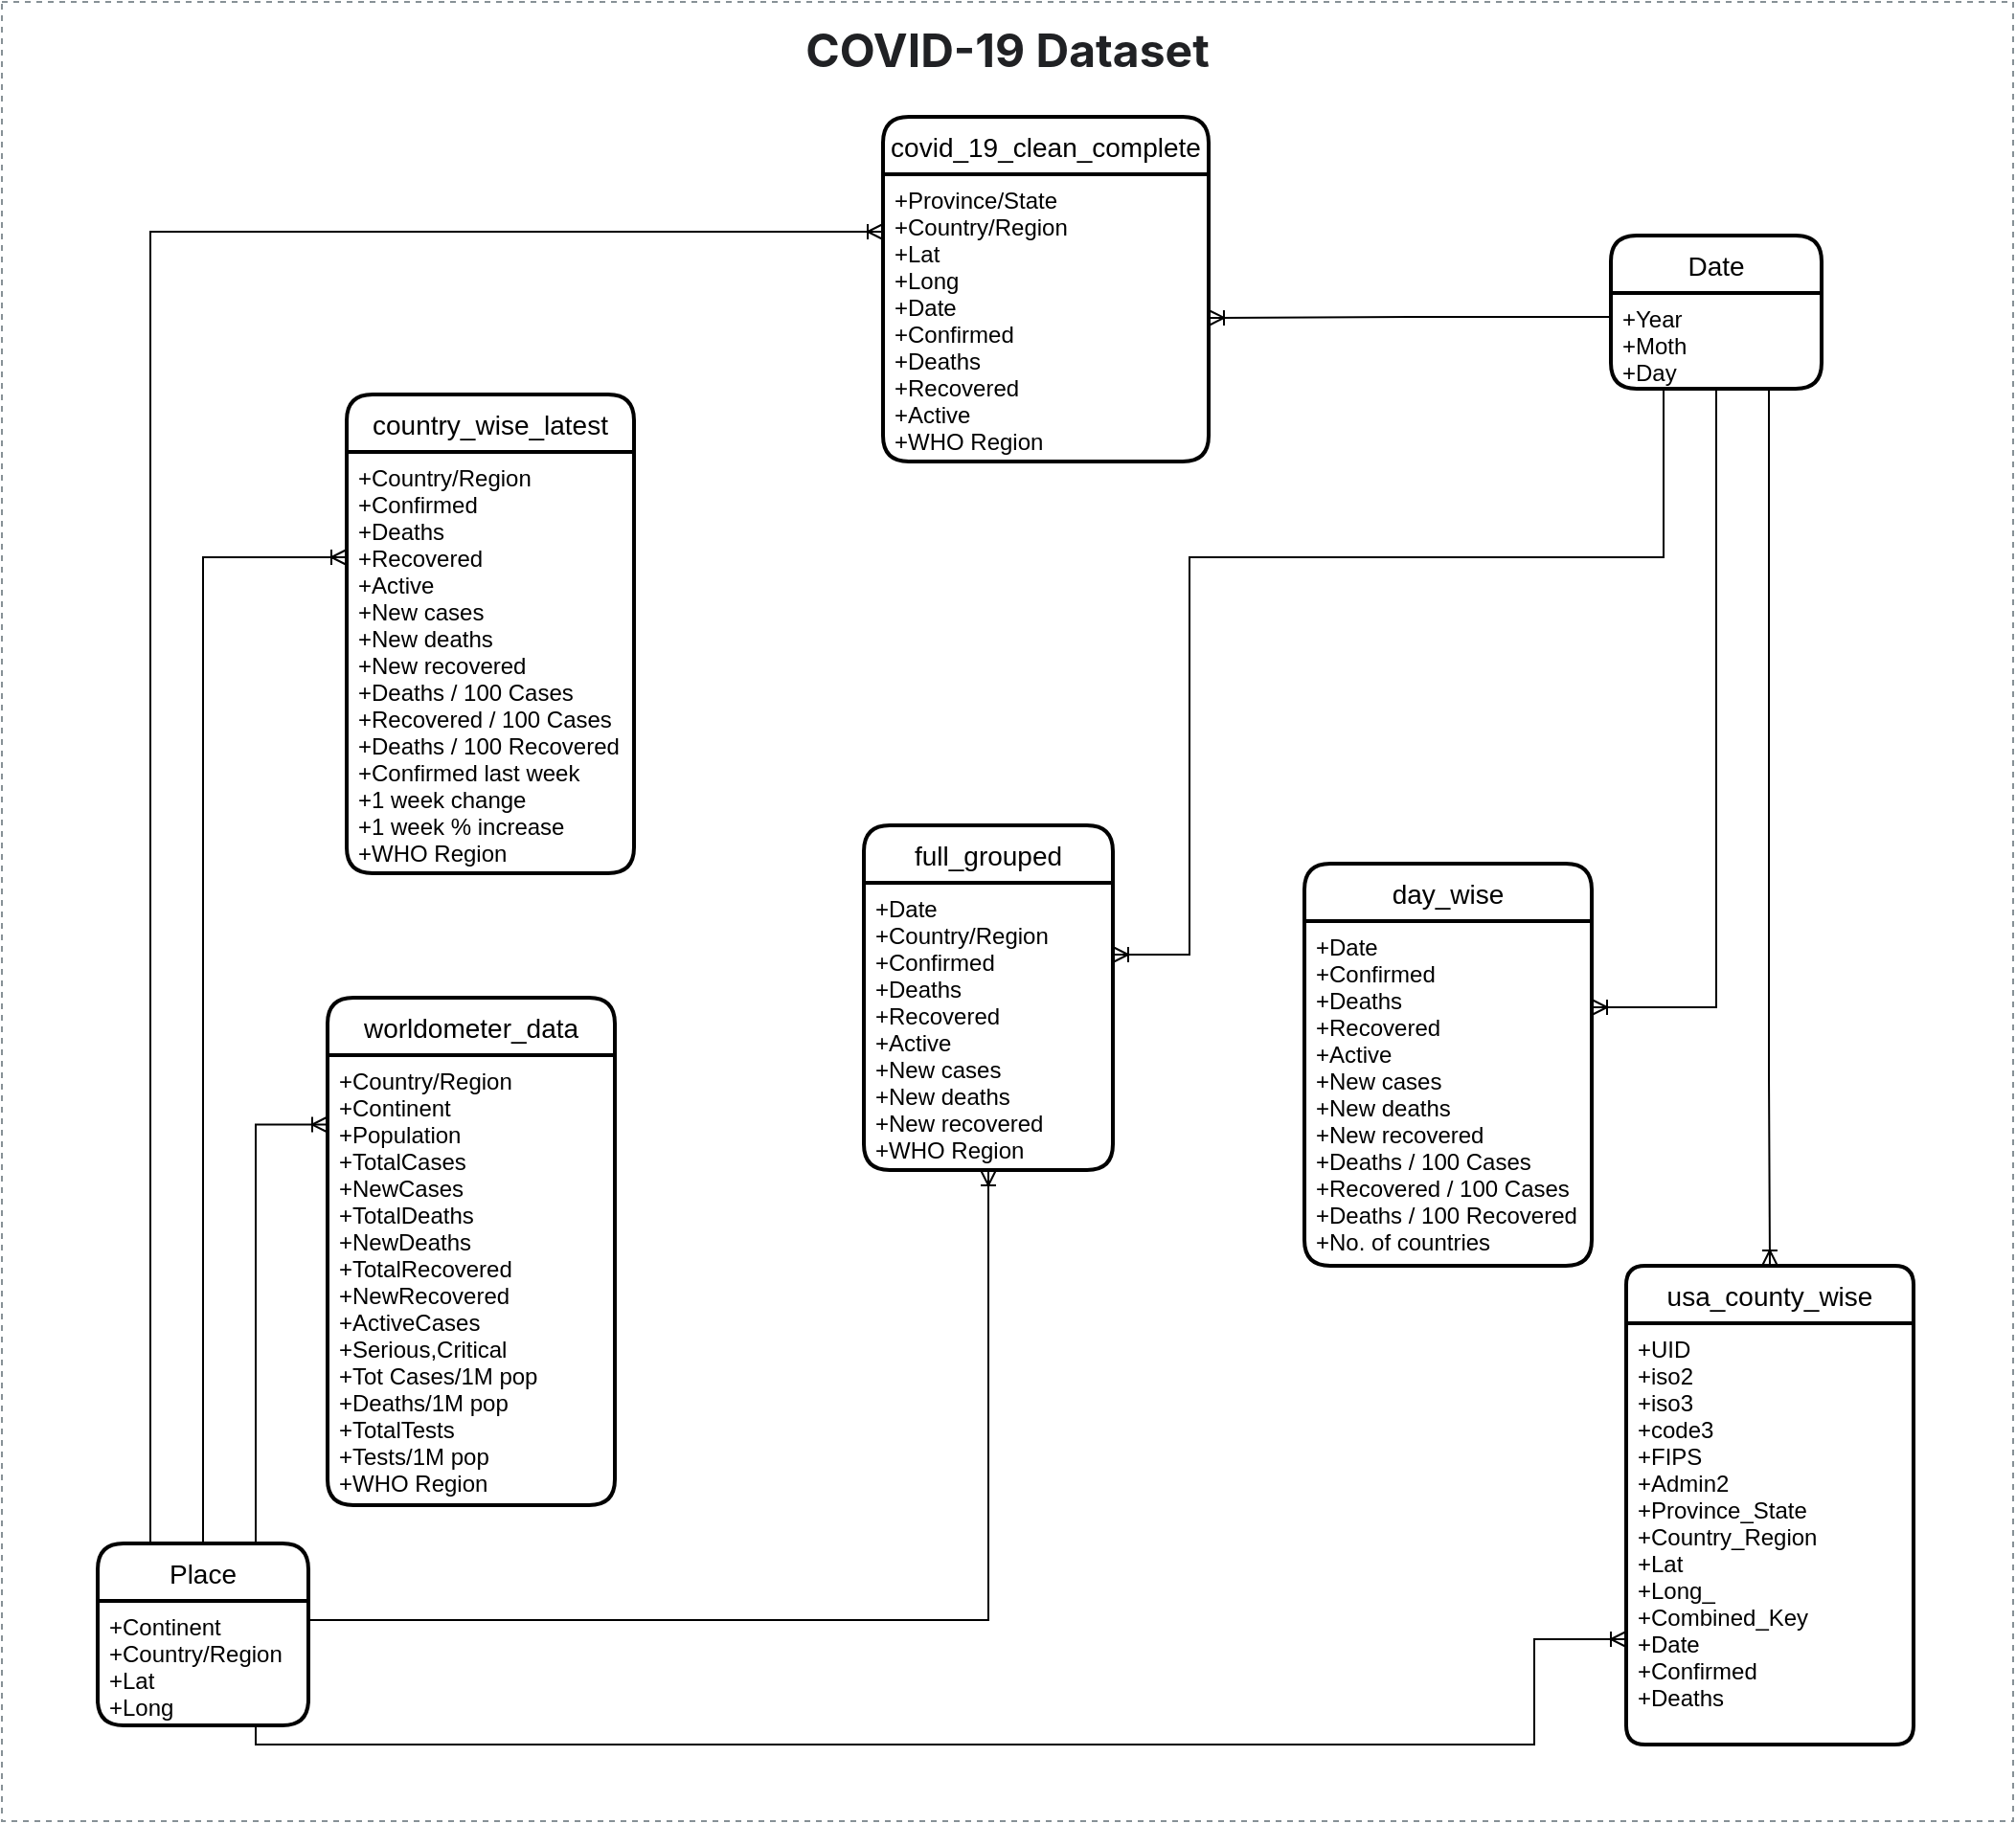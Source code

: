 <mxfile version="21.0.6" type="device"><diagram id="R2lEEEUBdFMjLlhIrx00" name="Page-1"><mxGraphModel dx="2049" dy="1190" grid="1" gridSize="10" guides="1" tooltips="1" connect="1" arrows="1" fold="1" page="1" pageScale="1" pageWidth="850" pageHeight="1100" math="0" shadow="0" extFonts="Permanent Marker^https://fonts.googleapis.com/css?family=Permanent+Marker"><root><mxCell id="0"/><mxCell id="1" parent="0"/><mxCell id="2EUgMlkmEK6gfJjUMG5a-5" value="country_wise_latest" style="swimlane;childLayout=stackLayout;horizontal=1;startSize=30;horizontalStack=0;rounded=1;fontSize=14;fontStyle=0;strokeWidth=2;resizeParent=0;resizeLast=1;shadow=0;dashed=0;align=center;" parent="1" vertex="1"><mxGeometry x="360" y="215" width="150" height="250" as="geometry"/></mxCell><mxCell id="2EUgMlkmEK6gfJjUMG5a-6" value="+Country/Region&#10;+Confirmed&#10;+Deaths&#10;+Recovered&#10;+Active&#10;+New cases&#10;+New deaths&#10;+New recovered&#10;+Deaths / 100 Cases&#10;+Recovered / 100 Cases&#10;+Deaths / 100 Recovered&#10;+Confirmed last week&#10;+1 week change&#10;+1 week % increase&#10;+WHO Region" style="align=left;strokeColor=none;fillColor=none;spacingLeft=4;fontSize=12;verticalAlign=top;resizable=0;rotatable=0;part=1;" parent="2EUgMlkmEK6gfJjUMG5a-5" vertex="1"><mxGeometry y="30" width="150" height="220" as="geometry"/></mxCell><mxCell id="2EUgMlkmEK6gfJjUMG5a-26" value="day_wise" style="swimlane;childLayout=stackLayout;horizontal=1;startSize=30;horizontalStack=0;rounded=1;fontSize=14;fontStyle=0;strokeWidth=2;resizeParent=0;resizeLast=1;shadow=0;dashed=0;align=center;" parent="1" vertex="1"><mxGeometry x="860" y="460" width="150" height="210" as="geometry"/></mxCell><mxCell id="2EUgMlkmEK6gfJjUMG5a-27" value="+Date&#10;+Confirmed&#10;+Deaths&#10;+Recovered&#10;+Active&#10;+New cases&#10;+New deaths&#10;+New recovered&#10;+Deaths / 100 Cases&#10;+Recovered / 100 Cases&#10;+Deaths / 100 Recovered&#10;+No. of countries" style="align=left;strokeColor=none;fillColor=none;spacingLeft=4;fontSize=12;verticalAlign=top;resizable=0;rotatable=0;part=1;" parent="2EUgMlkmEK6gfJjUMG5a-26" vertex="1"><mxGeometry y="30" width="150" height="180" as="geometry"/></mxCell><mxCell id="2EUgMlkmEK6gfJjUMG5a-28" value="full_grouped" style="swimlane;childLayout=stackLayout;horizontal=1;startSize=30;horizontalStack=0;rounded=1;fontSize=14;fontStyle=0;strokeWidth=2;resizeParent=0;resizeLast=1;shadow=0;dashed=0;align=center;" parent="1" vertex="1"><mxGeometry x="630" y="440" width="130" height="180" as="geometry"><mxRectangle x="840" y="390" width="120" height="30" as="alternateBounds"/></mxGeometry></mxCell><mxCell id="2EUgMlkmEK6gfJjUMG5a-29" value="+Date&#10;+Country/Region&#10;+Confirmed&#10;+Deaths&#10;+Recovered&#10;+Active&#10;+New cases&#10;+New deaths&#10;+New recovered&#10;+WHO Region" style="align=left;strokeColor=none;fillColor=none;spacingLeft=4;fontSize=12;verticalAlign=top;resizable=0;rotatable=0;part=1;" parent="2EUgMlkmEK6gfJjUMG5a-28" vertex="1"><mxGeometry y="30" width="130" height="150" as="geometry"/></mxCell><mxCell id="2EUgMlkmEK6gfJjUMG5a-30" value="covid_19_clean_complete" style="swimlane;childLayout=stackLayout;horizontal=1;startSize=30;horizontalStack=0;rounded=1;fontSize=14;fontStyle=0;strokeWidth=2;resizeParent=0;resizeLast=1;shadow=0;dashed=0;align=center;" parent="1" vertex="1"><mxGeometry x="640" y="70" width="170" height="180" as="geometry"/></mxCell><mxCell id="2EUgMlkmEK6gfJjUMG5a-31" value="+Province/State&#10;+Country/Region&#10;+Lat&#10;+Long&#10;+Date&#10;+Confirmed&#10;+Deaths&#10;+Recovered&#10;+Active&#10;+WHO Region" style="align=left;strokeColor=none;fillColor=none;spacingLeft=4;fontSize=12;verticalAlign=top;resizable=0;rotatable=0;part=1;" parent="2EUgMlkmEK6gfJjUMG5a-30" vertex="1"><mxGeometry y="30" width="170" height="150" as="geometry"/></mxCell><mxCell id="2EUgMlkmEK6gfJjUMG5a-32" value="usa_county_wise" style="swimlane;childLayout=stackLayout;horizontal=1;startSize=30;horizontalStack=0;rounded=1;fontSize=14;fontStyle=0;strokeWidth=2;resizeParent=0;resizeLast=1;shadow=0;dashed=0;align=center;arcSize=11;" parent="1" vertex="1"><mxGeometry x="1028" y="670" width="150" height="250" as="geometry"/></mxCell><mxCell id="2EUgMlkmEK6gfJjUMG5a-38" value="+UID&#10;+iso2&#10;+iso3&#10;+code3&#10;+FIPS&#10;+Admin2&#10;+Province_State&#10;+Country_Region&#10;+Lat&#10;+Long_&#10;+Combined_Key&#10;+Date&#10;+Confirmed&#10;+Deaths" style="align=left;strokeColor=none;fillColor=none;spacingLeft=4;fontSize=12;verticalAlign=top;resizable=0;rotatable=0;part=1;" parent="2EUgMlkmEK6gfJjUMG5a-32" vertex="1"><mxGeometry y="30" width="150" height="220" as="geometry"/></mxCell><mxCell id="2EUgMlkmEK6gfJjUMG5a-34" value="worldometer_data" style="swimlane;childLayout=stackLayout;horizontal=1;startSize=30;horizontalStack=0;rounded=1;fontSize=14;fontStyle=0;strokeWidth=2;resizeParent=0;resizeLast=1;shadow=0;dashed=0;align=center;" parent="1" vertex="1"><mxGeometry x="350" y="530" width="150" height="265" as="geometry"/></mxCell><mxCell id="2EUgMlkmEK6gfJjUMG5a-35" value="+Country/Region&#10;+Continent&#10;+Population&#10;+TotalCases&#10;+NewCases&#10;+TotalDeaths&#10;+NewDeaths&#10;+TotalRecovered&#10;+NewRecovered&#10;+ActiveCases&#10;+Serious,Critical&#10;+Tot Cases/1M pop&#10;+Deaths/1M pop&#10;+TotalTests&#10;+Tests/1M pop&#10;+WHO Region" style="align=left;strokeColor=none;fillColor=none;spacingLeft=4;fontSize=12;verticalAlign=top;resizable=0;rotatable=0;part=1;" parent="2EUgMlkmEK6gfJjUMG5a-34" vertex="1"><mxGeometry y="30" width="150" height="235" as="geometry"/></mxCell><mxCell id="2EUgMlkmEK6gfJjUMG5a-47" value="Date" style="swimlane;childLayout=stackLayout;horizontal=1;startSize=30;horizontalStack=0;rounded=1;fontSize=14;fontStyle=0;strokeWidth=2;resizeParent=0;resizeLast=1;shadow=0;dashed=0;align=center;" parent="1" vertex="1"><mxGeometry x="1020" y="132" width="110" height="80" as="geometry"/></mxCell><mxCell id="2EUgMlkmEK6gfJjUMG5a-48" value="+Year&#10;+Moth&#10;+Day" style="align=left;strokeColor=none;fillColor=none;spacingLeft=4;fontSize=12;verticalAlign=top;resizable=0;rotatable=0;part=1;" parent="2EUgMlkmEK6gfJjUMG5a-47" vertex="1"><mxGeometry y="30" width="110" height="50" as="geometry"/></mxCell><mxCell id="2EUgMlkmEK6gfJjUMG5a-58" style="edgeStyle=orthogonalEdgeStyle;rounded=0;comic=0;sketch=0;orthogonalLoop=1;jettySize=auto;html=1;entryX=1;entryY=0.25;entryDx=0;entryDy=0;shadow=0;strokeColor=default;endArrow=ERoneToMany;endFill=0;exitX=0.5;exitY=1;exitDx=0;exitDy=0;" parent="1" source="2EUgMlkmEK6gfJjUMG5a-48" target="2EUgMlkmEK6gfJjUMG5a-27" edge="1"><mxGeometry relative="1" as="geometry"><Array as="points"><mxPoint x="1075" y="535"/></Array></mxGeometry></mxCell><mxCell id="2EUgMlkmEK6gfJjUMG5a-60" style="edgeStyle=orthogonalEdgeStyle;rounded=0;comic=0;sketch=0;orthogonalLoop=1;jettySize=auto;html=1;shadow=0;strokeColor=default;endArrow=ERoneToMany;endFill=0;exitX=0;exitY=0.25;exitDx=0;exitDy=0;entryX=1;entryY=0.5;entryDx=0;entryDy=0;" parent="1" source="2EUgMlkmEK6gfJjUMG5a-48" target="2EUgMlkmEK6gfJjUMG5a-31" edge="1"><mxGeometry relative="1" as="geometry"><mxPoint x="910" y="405" as="sourcePoint"/><mxPoint x="910" y="215" as="targetPoint"/></mxGeometry></mxCell><mxCell id="2EUgMlkmEK6gfJjUMG5a-61" style="edgeStyle=orthogonalEdgeStyle;rounded=0;comic=0;sketch=0;orthogonalLoop=1;jettySize=auto;html=1;entryX=1;entryY=0.25;entryDx=0;entryDy=0;shadow=0;strokeColor=default;endArrow=ERoneToMany;endFill=0;exitX=0.25;exitY=1;exitDx=0;exitDy=0;" parent="1" source="2EUgMlkmEK6gfJjUMG5a-48" target="2EUgMlkmEK6gfJjUMG5a-29" edge="1"><mxGeometry relative="1" as="geometry"><mxPoint x="660" y="459.94" as="sourcePoint"/><mxPoint x="610" y="257.94" as="targetPoint"/><Array as="points"><mxPoint x="1047" y="300"/><mxPoint x="800" y="300"/><mxPoint x="800" y="507"/></Array></mxGeometry></mxCell><mxCell id="2EUgMlkmEK6gfJjUMG5a-64" value="Place" style="swimlane;childLayout=stackLayout;horizontal=1;startSize=30;horizontalStack=0;rounded=1;fontSize=14;fontStyle=0;strokeWidth=2;resizeParent=0;resizeLast=1;shadow=0;dashed=0;align=center;" parent="1" vertex="1"><mxGeometry x="230" y="815" width="110" height="95" as="geometry"/></mxCell><mxCell id="2EUgMlkmEK6gfJjUMG5a-65" value="+Continent&#10;+Country/Region&#10;+Lat&#10;+Long" style="align=left;strokeColor=none;fillColor=none;spacingLeft=4;fontSize=12;verticalAlign=top;resizable=0;rotatable=0;part=1;" parent="2EUgMlkmEK6gfJjUMG5a-64" vertex="1"><mxGeometry y="30" width="110" height="65" as="geometry"/></mxCell><mxCell id="2EUgMlkmEK6gfJjUMG5a-69" style="edgeStyle=orthogonalEdgeStyle;rounded=0;comic=0;sketch=0;orthogonalLoop=1;jettySize=auto;html=1;shadow=0;strokeColor=default;endArrow=ERoneToMany;endFill=0;exitX=0.25;exitY=0;exitDx=0;exitDy=0;entryX=0;entryY=0.2;entryDx=0;entryDy=0;entryPerimeter=0;" parent="1" source="2EUgMlkmEK6gfJjUMG5a-64" target="2EUgMlkmEK6gfJjUMG5a-31" edge="1"><mxGeometry relative="1" as="geometry"><mxPoint x="670" y="407" as="sourcePoint"/><mxPoint x="500" y="230" as="targetPoint"/></mxGeometry></mxCell><mxCell id="2EUgMlkmEK6gfJjUMG5a-70" style="edgeStyle=orthogonalEdgeStyle;rounded=0;comic=0;sketch=0;orthogonalLoop=1;jettySize=auto;html=1;shadow=0;strokeColor=default;endArrow=ERoneToMany;endFill=0;exitX=1;exitY=0.25;exitDx=0;exitDy=0;entryX=0.5;entryY=1;entryDx=0;entryDy=0;" parent="1" source="2EUgMlkmEK6gfJjUMG5a-65" target="2EUgMlkmEK6gfJjUMG5a-29" edge="1"><mxGeometry relative="1" as="geometry"><mxPoint x="668" y="500" as="sourcePoint"/><mxPoint x="1190" y="370" as="targetPoint"/><Array as="points"><mxPoint x="695" y="855"/></Array></mxGeometry></mxCell><mxCell id="2EUgMlkmEK6gfJjUMG5a-71" style="edgeStyle=orthogonalEdgeStyle;rounded=0;comic=0;sketch=0;orthogonalLoop=1;jettySize=auto;html=1;shadow=0;strokeColor=default;endArrow=ERoneToMany;endFill=0;exitX=0.75;exitY=1;exitDx=0;exitDy=0;entryX=0;entryY=0.75;entryDx=0;entryDy=0;" parent="1" source="2EUgMlkmEK6gfJjUMG5a-65" target="2EUgMlkmEK6gfJjUMG5a-38" edge="1"><mxGeometry relative="1" as="geometry"><mxPoint x="678" y="510" as="sourcePoint"/><mxPoint x="1000" y="885" as="targetPoint"/><Array as="points"><mxPoint x="313" y="920"/><mxPoint x="980" y="920"/><mxPoint x="980" y="865"/></Array></mxGeometry></mxCell><mxCell id="2EUgMlkmEK6gfJjUMG5a-72" style="edgeStyle=orthogonalEdgeStyle;rounded=0;comic=0;sketch=0;orthogonalLoop=1;jettySize=auto;html=1;shadow=0;strokeColor=default;endArrow=ERoneToMany;endFill=0;entryX=0;entryY=0.25;entryDx=0;entryDy=0;exitX=0.75;exitY=0;exitDx=0;exitDy=0;" parent="1" source="2EUgMlkmEK6gfJjUMG5a-64" target="2EUgMlkmEK6gfJjUMG5a-34" edge="1"><mxGeometry relative="1" as="geometry"><mxPoint x="310" y="770" as="sourcePoint"/><mxPoint x="640" y="980.06" as="targetPoint"/></mxGeometry></mxCell><mxCell id="2EUgMlkmEK6gfJjUMG5a-73" style="edgeStyle=orthogonalEdgeStyle;rounded=0;comic=0;sketch=0;orthogonalLoop=1;jettySize=auto;html=1;shadow=0;strokeColor=default;endArrow=ERoneToMany;endFill=0;exitX=0.5;exitY=0;exitDx=0;exitDy=0;entryX=0;entryY=0.25;entryDx=0;entryDy=0;" parent="1" source="2EUgMlkmEK6gfJjUMG5a-64" target="2EUgMlkmEK6gfJjUMG5a-6" edge="1"><mxGeometry relative="1" as="geometry"><mxPoint x="507.94" y="560" as="sourcePoint"/><mxPoint x="569.94" y="200" as="targetPoint"/></mxGeometry></mxCell><mxCell id="2EUgMlkmEK6gfJjUMG5a-77" style="edgeStyle=orthogonalEdgeStyle;rounded=0;comic=0;sketch=0;orthogonalLoop=1;jettySize=auto;html=1;shadow=0;strokeColor=default;endArrow=ERoneToMany;endFill=0;exitX=0.75;exitY=1;exitDx=0;exitDy=0;entryX=0.5;entryY=0;entryDx=0;entryDy=0;" parent="1" source="2EUgMlkmEK6gfJjUMG5a-48" target="2EUgMlkmEK6gfJjUMG5a-32" edge="1"><mxGeometry relative="1" as="geometry"><mxPoint x="1140" y="185" as="sourcePoint"/><mxPoint x="1103" y="570" as="targetPoint"/><Array as="points"><mxPoint x="1103" y="570"/><mxPoint x="1103" y="570"/></Array></mxGeometry></mxCell><mxCell id="Yzcwh5F2uOJVK3mRymrF-1" value="&lt;h2 style=&quot;border: 0px; font-family: Inter, sans-serif; font-size: 24px; font-variant-alternates: inherit; font-variant-numeric: inherit; font-variant-east-asian: inherit; margin: 0px; padding: 0px; vertical-align: baseline; color: rgb(32, 33, 36); line-height: 32px; visibility: visible; animation: 0.3s ease-in-out 0s 1 normal forwards running fhFihQ; text-align: start; background-color: rgb(255, 255, 255);&quot; class=&quot;sc-crXcEl sc-evZas sc-hmLeec eNjxnP gIiMfG jOJUci&quot;&gt;COVID-19 Dataset&lt;/h2&gt;" style="outlineConnect=0;gradientColor=none;html=1;whiteSpace=wrap;fontSize=12;fontStyle=0;strokeColor=#879196;fillColor=none;verticalAlign=top;align=center;fontColor=#879196;dashed=1;spacingTop=3;" vertex="1" parent="1"><mxGeometry x="180" y="10" width="1050" height="950" as="geometry"/></mxCell></root></mxGraphModel></diagram></mxfile>